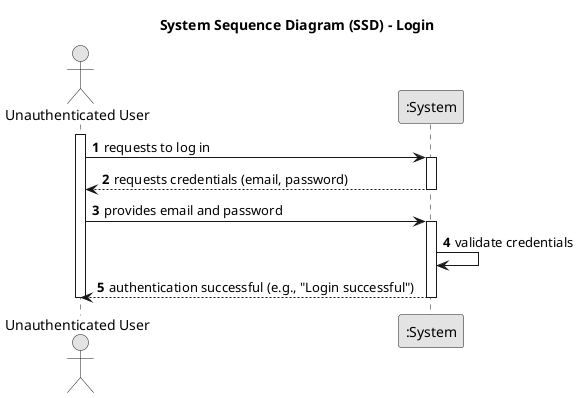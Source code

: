 @startuml
skinparam monochrome true
skinparam packageStyle rectangle
skinparam shadowing false

title System Sequence Diagram (SSD) - Login

autonumber

actor "Unauthenticated User" as User
participant ":System" as System

activate User

    User -> System : requests to log in
    activate System

        System --> User : requests credentials (email, password)
    deactivate System

    User -> System : provides email and password
    activate System

        System -> System : validate credentials
        System --> User : authentication successful (e.g., "Login successful")
    deactivate System

deactivate User
@enduml
